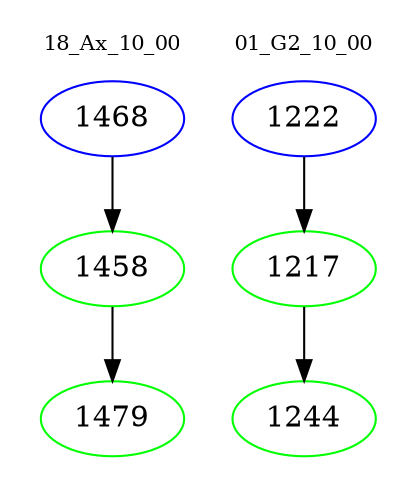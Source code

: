 digraph{
subgraph cluster_0 {
color = white
label = "18_Ax_10_00";
fontsize=10;
T0_1468 [label="1468", color="blue"]
T0_1468 -> T0_1458 [color="black"]
T0_1458 [label="1458", color="green"]
T0_1458 -> T0_1479 [color="black"]
T0_1479 [label="1479", color="green"]
}
subgraph cluster_1 {
color = white
label = "01_G2_10_00";
fontsize=10;
T1_1222 [label="1222", color="blue"]
T1_1222 -> T1_1217 [color="black"]
T1_1217 [label="1217", color="green"]
T1_1217 -> T1_1244 [color="black"]
T1_1244 [label="1244", color="green"]
}
}
